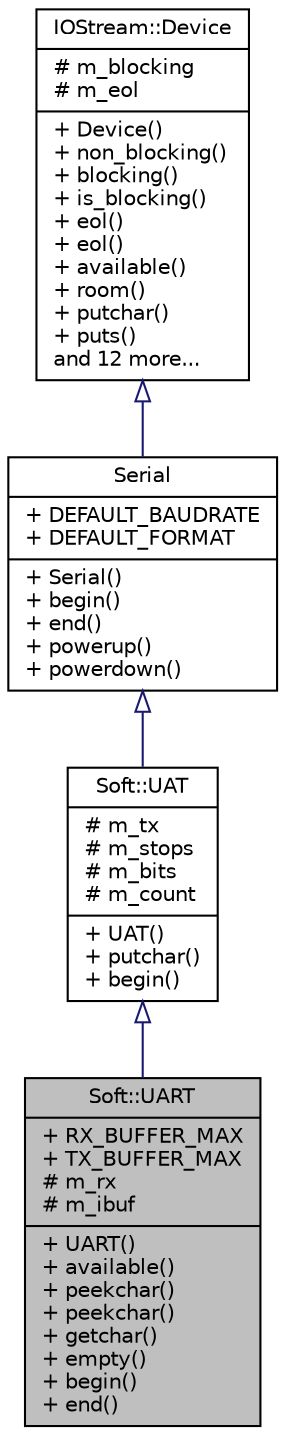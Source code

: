 digraph "Soft::UART"
{
  edge [fontname="Helvetica",fontsize="10",labelfontname="Helvetica",labelfontsize="10"];
  node [fontname="Helvetica",fontsize="10",shape=record];
  Node1 [label="{Soft::UART\n|+ RX_BUFFER_MAX\l+ TX_BUFFER_MAX\l# m_rx\l# m_ibuf\l|+ UART()\l+ available()\l+ peekchar()\l+ peekchar()\l+ getchar()\l+ empty()\l+ begin()\l+ end()\l}",height=0.2,width=0.4,color="black", fillcolor="grey75", style="filled", fontcolor="black"];
  Node2 -> Node1 [dir="back",color="midnightblue",fontsize="10",style="solid",arrowtail="onormal",fontname="Helvetica"];
  Node2 [label="{Soft::UAT\n|# m_tx\l# m_stops\l# m_bits\l# m_count\l|+ UAT()\l+ putchar()\l+ begin()\l}",height=0.2,width=0.4,color="black", fillcolor="white", style="filled",URL="$d9/ddd/classSoft_1_1UAT.html"];
  Node3 -> Node2 [dir="back",color="midnightblue",fontsize="10",style="solid",arrowtail="onormal",fontname="Helvetica"];
  Node3 [label="{Serial\n|+ DEFAULT_BAUDRATE\l+ DEFAULT_FORMAT\l|+ Serial()\l+ begin()\l+ end()\l+ powerup()\l+ powerdown()\l}",height=0.2,width=0.4,color="black", fillcolor="white", style="filled",URL="$da/d40/classSerial.html"];
  Node4 -> Node3 [dir="back",color="midnightblue",fontsize="10",style="solid",arrowtail="onormal",fontname="Helvetica"];
  Node4 [label="{IOStream::Device\n|# m_blocking\l# m_eol\l|+ Device()\l+ non_blocking()\l+ blocking()\l+ is_blocking()\l+ eol()\l+ eol()\l+ available()\l+ room()\l+ putchar()\l+ puts()\land 12 more...\l}",height=0.2,width=0.4,color="black", fillcolor="white", style="filled",URL="$d5/d57/classIOStream_1_1Device.html"];
}
